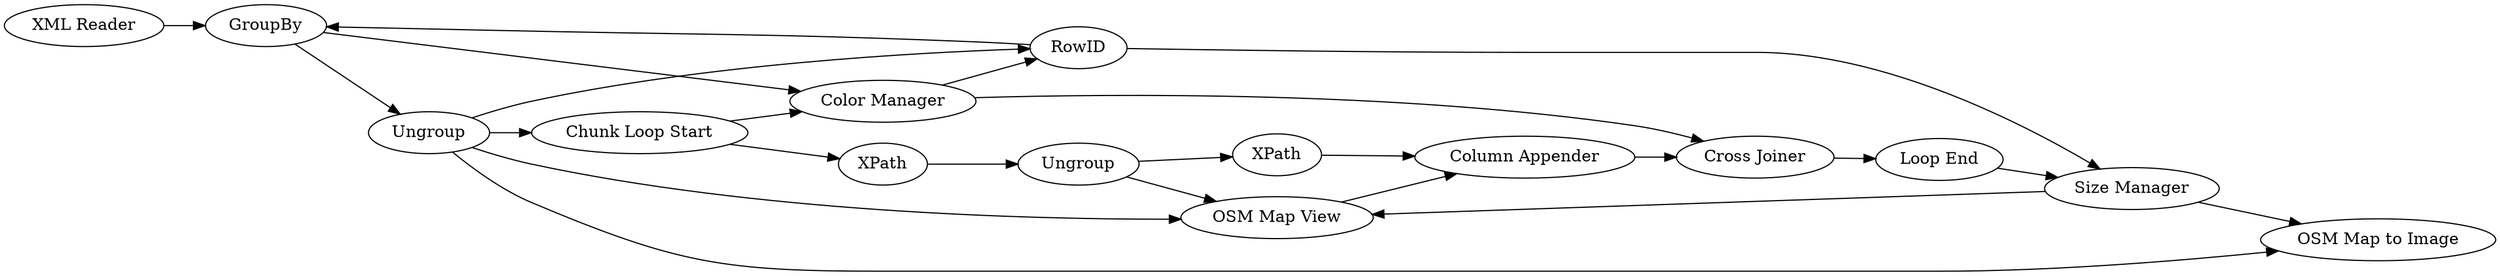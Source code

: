 digraph {
	1 [label="XML Reader"]
	4 [label="Chunk Loop Start"]
	6 [label=Ungroup]
	9 [label="Column Appender"]
	11 [label="Cross Joiner"]
	12 [label="Loop End"]
	13 [label=XPath]
	14 [label=Ungroup]
	15 [label=XPath]
	16 [label=XPath]
	17 [label=XPath]
	18 [label=XPath]
	19 [label=RowID]
	16 [label="OSM Map View"]
	18 [label="Color Manager"]
	19 [label="Size Manager"]
	20 [label="Constant Value Column"]
	22 [label="OSM Map to Image"]
	13 [label=GroupBy]
	20 [label=RowID]
	1 -> 13
	4 -> 15
	4 -> 18
	6 -> 16
	6 -> 17
	9 -> 11
	11 -> 12
	12 -> 19
	13 -> 14
	14 -> 4
	15 -> 6
	16 -> 9
	17 -> 9
	18 -> 11
	18 -> 20
	20 -> 19
	20 -> 13
	14 -> 22
	14 -> 20
	14 -> 16
	19 -> 22
	19 -> 16
	13 -> 18
	rankdir=LR
}

